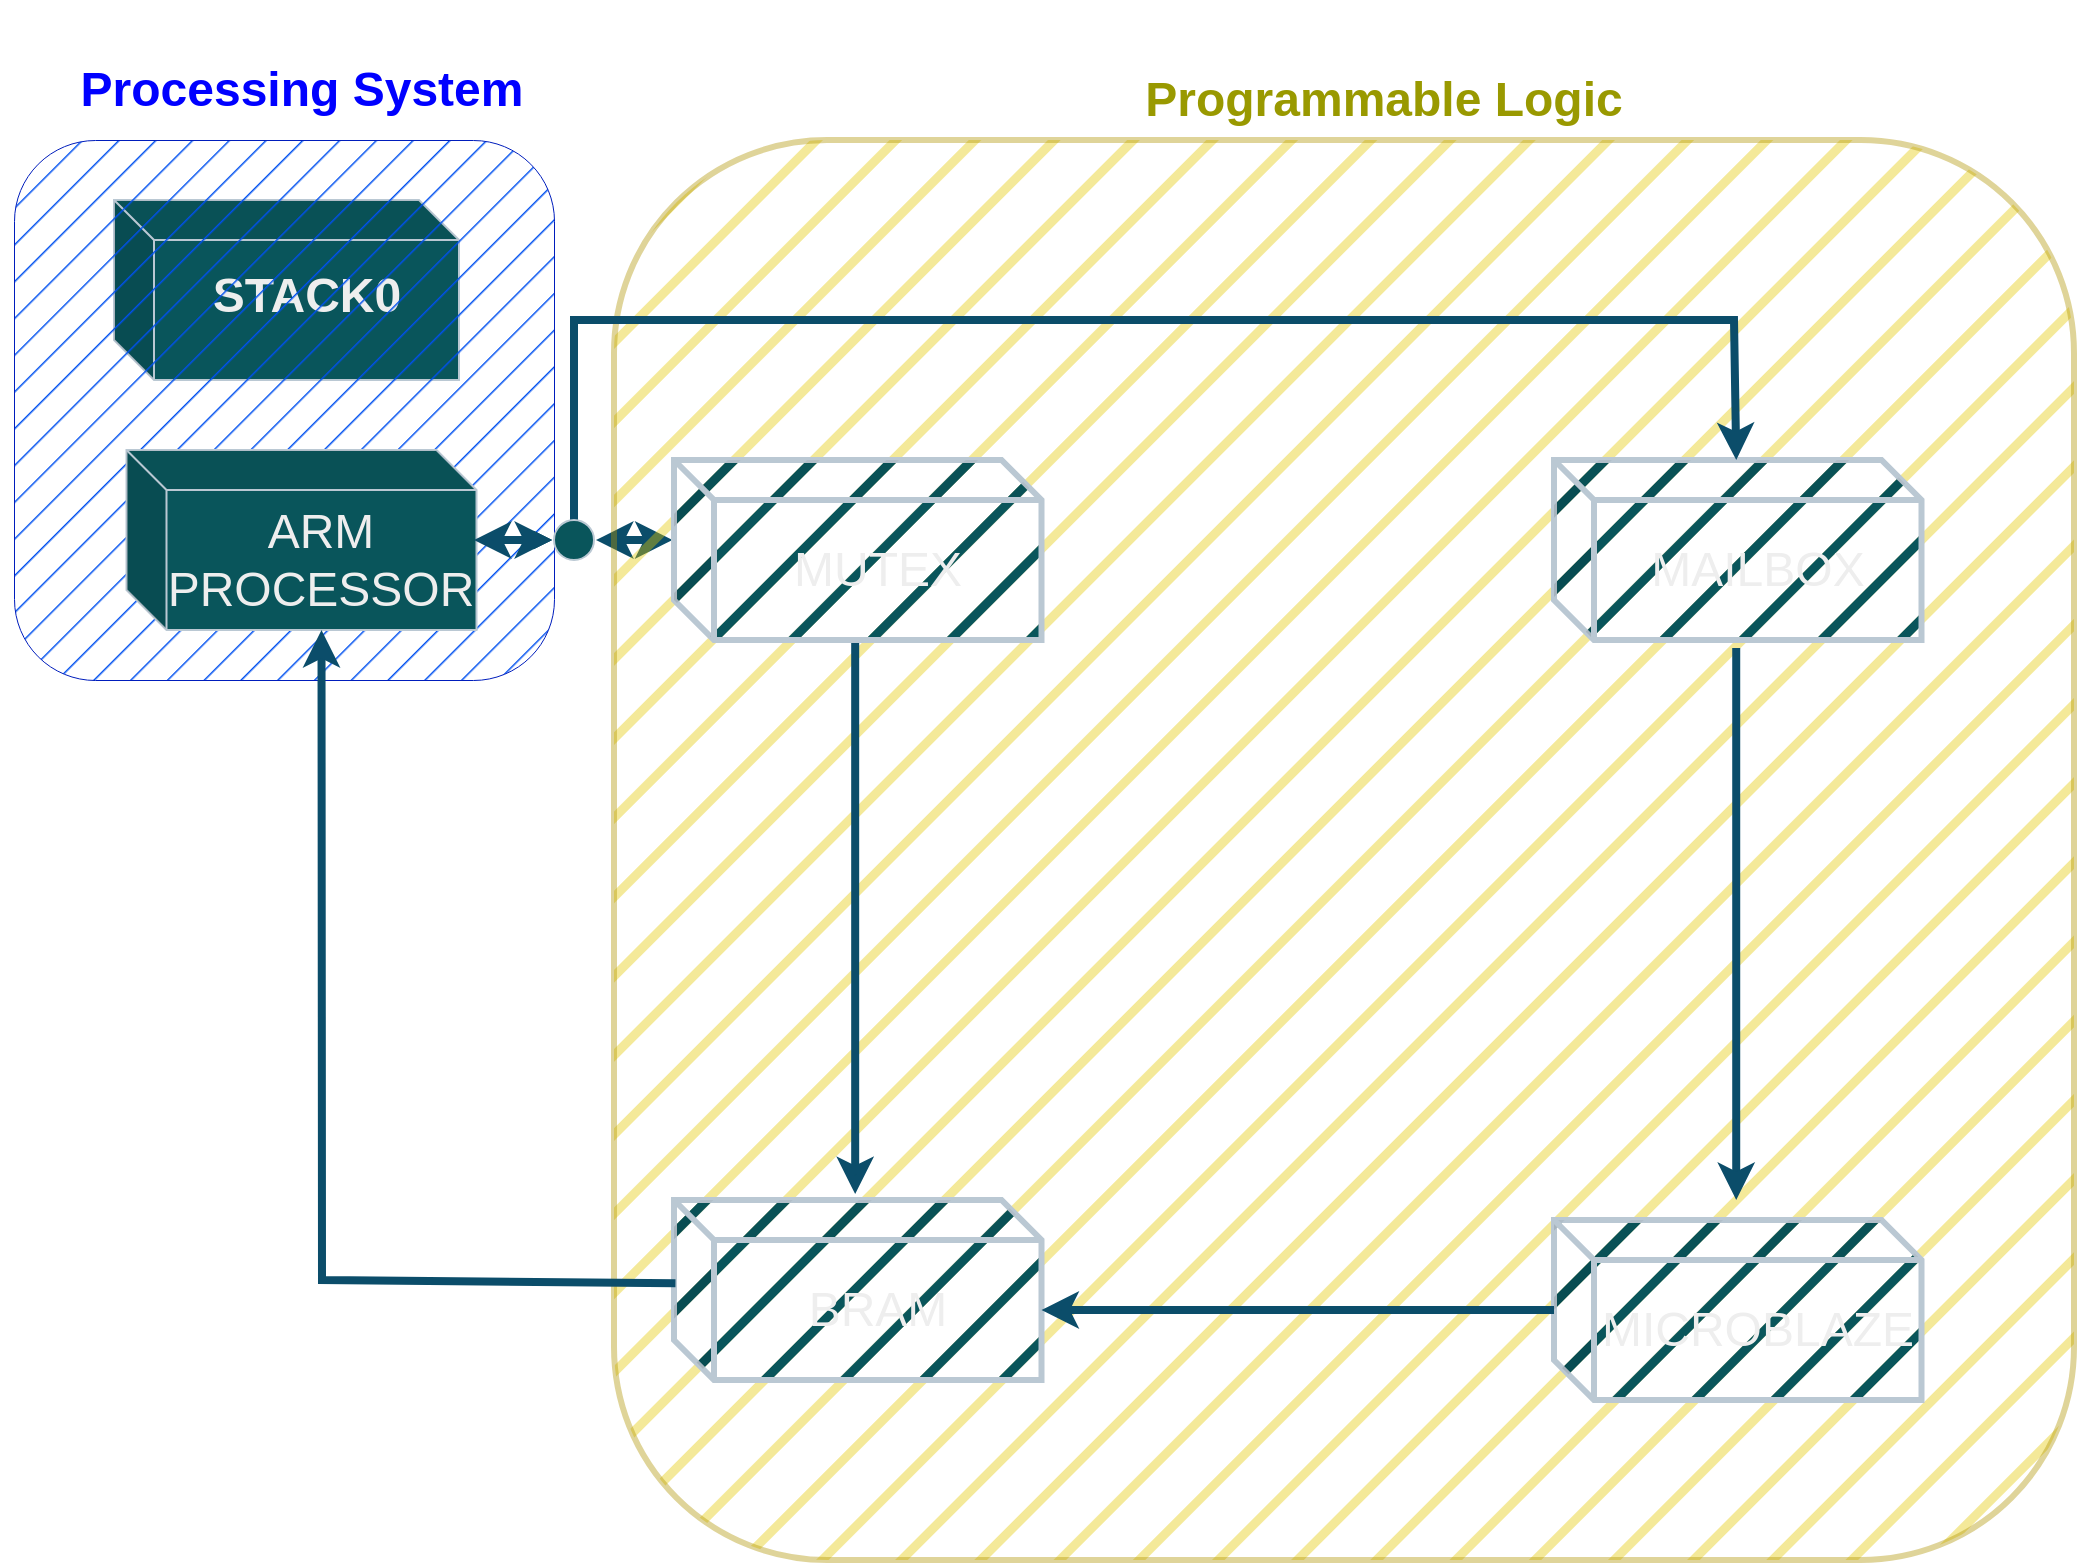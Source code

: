 <mxfile version="21.3.4" type="github">
  <diagram name="Page-1" id="gcy__Qb1ZBH2AbPkypAd">
    <mxGraphModel dx="1909" dy="1029" grid="1" gridSize="10" guides="1" tooltips="1" connect="1" arrows="1" fold="1" page="1" pageScale="1" pageWidth="850" pageHeight="1100" math="0" shadow="0">
      <root>
        <mxCell id="0" />
        <mxCell id="1" parent="0" />
        <mxCell id="jSiletz1S2egC7Go8O0c-2" value="&lt;div&gt;&lt;b&gt;&lt;font style=&quot;font-size: 24px;&quot;&gt;STACK0&lt;/font&gt;&lt;/b&gt;&lt;/div&gt;&lt;div&gt;&lt;b&gt;&lt;br&gt;&lt;/b&gt;&lt;/div&gt;" style="shape=cube;whiteSpace=wrap;html=1;boundedLbl=1;backgroundOutline=1;darkOpacity=0.05;darkOpacity2=0.1;fillStyle=auto;fillColor=#09555B;fontColor=#EEEEEE;strokeColor=#BAC8D3;labelBackgroundColor=none;" parent="1" vertex="1">
          <mxGeometry x="80" y="140" width="172.5" height="90" as="geometry" />
        </mxCell>
        <mxCell id="jSiletz1S2egC7Go8O0c-152" value="" style="whiteSpace=wrap;html=1;aspect=fixed;fillStyle=hatch;fillColor=#0050ef;fontColor=#ffffff;strokeColor=#001DBC;rounded=1;perimeterSpacing=10;strokeWidth=0.5;labelBackgroundColor=none;" parent="1" vertex="1">
          <mxGeometry x="30" y="110" width="270" height="270" as="geometry" />
        </mxCell>
        <mxCell id="jSiletz1S2egC7Go8O0c-154" value="&lt;font style=&quot;font-size: 24px;&quot; color=&quot;#0000ff&quot;&gt;&lt;b&gt;Processing System&lt;/b&gt;&lt;/font&gt;" style="text;html=1;strokeColor=none;fillColor=none;align=center;verticalAlign=middle;whiteSpace=wrap;rounded=0;fontColor=#EEEEEE;labelBackgroundColor=none;" parent="1" vertex="1">
          <mxGeometry x="23.75" y="40" width="300" height="90" as="geometry" />
        </mxCell>
        <mxCell id="77hCbqt62AJWyuLHv462-19" value="" style="edgeStyle=orthogonalEdgeStyle;rounded=0;orthogonalLoop=1;jettySize=auto;html=1;strokeColor=#0B4D6A;labelBackgroundColor=none;fontColor=default;" edge="1" parent="1" source="jSiletz1S2egC7Go8O0c-155" target="77hCbqt62AJWyuLHv462-13">
          <mxGeometry relative="1" as="geometry" />
        </mxCell>
        <mxCell id="77hCbqt62AJWyuLHv462-20" value="" style="edgeStyle=orthogonalEdgeStyle;rounded=0;orthogonalLoop=1;jettySize=auto;html=1;strokeColor=#0B4D6A;labelBackgroundColor=none;fontColor=default;" edge="1" parent="1" source="jSiletz1S2egC7Go8O0c-155" target="77hCbqt62AJWyuLHv462-13">
          <mxGeometry relative="1" as="geometry" />
        </mxCell>
        <mxCell id="jSiletz1S2egC7Go8O0c-155" value="&lt;font style=&quot;font-size: 24px;&quot;&gt;ARM PROCESSOR&lt;/font&gt;" style="shape=cube;whiteSpace=wrap;html=1;boundedLbl=1;backgroundOutline=1;darkOpacity=0.05;darkOpacity2=0.1;fillColor=#09555B;fontColor=#EEEEEE;strokeColor=#BAC8D3;labelBackgroundColor=none;" parent="1" vertex="1">
          <mxGeometry x="86.25" y="265" width="175" height="90" as="geometry" />
        </mxCell>
        <mxCell id="jSiletz1S2egC7Go8O0c-156" value="" style="endArrow=classic;startArrow=classic;html=1;rounded=0;entryX=-0.004;entryY=0.444;entryDx=0;entryDy=0;entryPerimeter=0;labelBackgroundColor=none;strokeColor=#0B4D6A;fontColor=default;strokeWidth=4;" parent="1" edge="1" target="77hCbqt62AJWyuLHv462-2" source="77hCbqt62AJWyuLHv462-13">
          <mxGeometry width="50" height="50" relative="1" as="geometry">
            <mxPoint x="260" y="315" as="sourcePoint" />
            <mxPoint x="360" y="315" as="targetPoint" />
            <Array as="points" />
          </mxGeometry>
        </mxCell>
        <mxCell id="jSiletz1S2egC7Go8O0c-159" value="" style="rounded=1;whiteSpace=wrap;html=1;fillColor=#e3c800;fontColor=#000000;strokeColor=#B09500;fillStyle=hatch;shadow=0;glass=0;strokeWidth=3;perimeterSpacing=20;labelBackgroundColor=none;opacity=40;" parent="1" vertex="1">
          <mxGeometry x="330" y="110" width="730" height="710" as="geometry" />
        </mxCell>
        <mxCell id="77hCbqt62AJWyuLHv462-10" style="edgeStyle=none;rounded=0;orthogonalLoop=1;jettySize=auto;html=1;exitX=0.493;exitY=1.011;exitDx=0;exitDy=0;exitPerimeter=0;entryX=0.493;entryY=-0.033;entryDx=0;entryDy=0;entryPerimeter=0;labelBackgroundColor=none;strokeColor=#0B4D6A;fontColor=default;strokeWidth=4;" edge="1" parent="1" source="77hCbqt62AJWyuLHv462-2" target="77hCbqt62AJWyuLHv462-4">
          <mxGeometry relative="1" as="geometry">
            <mxPoint x="450" y="370" as="sourcePoint" />
            <mxPoint x="451" y="620" as="targetPoint" />
          </mxGeometry>
        </mxCell>
        <mxCell id="77hCbqt62AJWyuLHv462-2" value="MUTEX" style="shape=cube;whiteSpace=wrap;html=1;boundedLbl=1;backgroundOutline=1;darkOpacity=0.05;darkOpacity2=0.1;fontSize=24;fillColor=#09555B;fontColor=#EEEEEE;strokeColor=#BAC8D3;fillStyle=hatch;strokeWidth=3;labelBackgroundColor=none;" vertex="1" parent="1">
          <mxGeometry x="360" y="270" width="183.75" height="90" as="geometry" />
        </mxCell>
        <mxCell id="77hCbqt62AJWyuLHv462-4" value="&lt;font style=&quot;font-size: 24px;&quot;&gt;BRAM&lt;/font&gt;" style="shape=cube;whiteSpace=wrap;html=1;boundedLbl=1;backgroundOutline=1;darkOpacity=0.05;darkOpacity2=0.1;fillColor=#09555B;strokeColor=#BAC8D3;strokeWidth=3;fillStyle=hatch;fontColor=#EEEEEE;labelBackgroundColor=none;" vertex="1" parent="1">
          <mxGeometry x="360" y="640" width="183.75" height="90" as="geometry" />
        </mxCell>
        <mxCell id="77hCbqt62AJWyuLHv462-5" value="&lt;font style=&quot;font-size: 24px;&quot;&gt;MICROBLAZE&lt;/font&gt;" style="shape=cube;whiteSpace=wrap;html=1;boundedLbl=1;backgroundOutline=1;darkOpacity=0.05;darkOpacity2=0.1;labelBackgroundColor=none;fillColor=#09555B;strokeColor=#BAC8D3;fontColor=#EEEEEE;fillStyle=hatch;strokeWidth=3;" vertex="1" parent="1">
          <mxGeometry x="800" y="650" width="183.75" height="90" as="geometry" />
        </mxCell>
        <mxCell id="77hCbqt62AJWyuLHv462-6" value="MAILBOX" style="shape=cube;whiteSpace=wrap;html=1;boundedLbl=1;backgroundOutline=1;darkOpacity=0.05;darkOpacity2=0.1;fontSize=24;fillColor=#09555B;fontColor=#EEEEEE;strokeColor=#BAC8D3;fillStyle=hatch;strokeWidth=3;labelBackgroundColor=none;" vertex="1" parent="1">
          <mxGeometry x="800" y="270" width="183.75" height="90" as="geometry" />
        </mxCell>
        <mxCell id="77hCbqt62AJWyuLHv462-12" value="" style="endArrow=classic;html=1;rounded=0;labelBackgroundColor=none;strokeColor=#0B4D6A;fontColor=default;strokeWidth=4;" edge="1" parent="1" target="77hCbqt62AJWyuLHv462-6">
          <mxGeometry width="50" height="50" relative="1" as="geometry">
            <mxPoint x="310" y="310" as="sourcePoint" />
            <mxPoint x="360" y="260" as="targetPoint" />
            <Array as="points">
              <mxPoint x="310" y="200" />
              <mxPoint x="890" y="200" />
            </Array>
          </mxGeometry>
        </mxCell>
        <mxCell id="77hCbqt62AJWyuLHv462-14" value="" style="endArrow=classic;startArrow=classic;html=1;rounded=0;labelBackgroundColor=none;strokeColor=#0B4D6A;fontColor=default;strokeWidth=4;" edge="1" parent="1" target="77hCbqt62AJWyuLHv462-13">
          <mxGeometry width="50" height="50" relative="1" as="geometry">
            <mxPoint x="260" y="310" as="sourcePoint" />
            <mxPoint x="360" y="315" as="targetPoint" />
            <Array as="points" />
          </mxGeometry>
        </mxCell>
        <mxCell id="77hCbqt62AJWyuLHv462-13" value="" style="ellipse;whiteSpace=wrap;html=1;aspect=fixed;labelBackgroundColor=none;fillColor=#09555B;strokeColor=#BAC8D3;fontColor=#EEEEEE;strokeWidth=1;fillStyle=auto;perimeterSpacing=1;shadow=0;" vertex="1" parent="1">
          <mxGeometry x="300" y="300" width="20" height="20" as="geometry" />
        </mxCell>
        <mxCell id="77hCbqt62AJWyuLHv462-17" value="&lt;font color=&quot;#999900&quot;&gt;&lt;b&gt;&lt;font style=&quot;font-size: 24px;&quot;&gt;Programmable Logic&lt;/font&gt;&lt;/b&gt;&lt;/font&gt;" style="text;html=1;strokeColor=none;fillColor=none;align=center;verticalAlign=middle;whiteSpace=wrap;rounded=0;labelBackgroundColor=none;fontColor=#EEEEEE;" vertex="1" parent="1">
          <mxGeometry x="430" y="50" width="570" height="80" as="geometry" />
        </mxCell>
        <mxCell id="77hCbqt62AJWyuLHv462-21" style="edgeStyle=none;rounded=0;orthogonalLoop=1;jettySize=auto;html=1;exitX=0.493;exitY=1.011;exitDx=0;exitDy=0;exitPerimeter=0;entryX=0.493;entryY=-0.033;entryDx=0;entryDy=0;entryPerimeter=0;labelBackgroundColor=none;strokeColor=#0B4D6A;fontColor=default;strokeWidth=4;" edge="1" parent="1">
          <mxGeometry relative="1" as="geometry">
            <mxPoint x="891.11" y="364" as="sourcePoint" />
            <mxPoint x="891.11" y="640" as="targetPoint" />
          </mxGeometry>
        </mxCell>
        <mxCell id="77hCbqt62AJWyuLHv462-23" value="" style="endArrow=classic;html=1;rounded=0;strokeColor=#0B4D6A;entryX=0;entryY=0;entryDx=183.75;entryDy=55;entryPerimeter=0;strokeWidth=4;" edge="1" parent="1" source="77hCbqt62AJWyuLHv462-5" target="77hCbqt62AJWyuLHv462-4">
          <mxGeometry width="50" height="50" relative="1" as="geometry">
            <mxPoint x="730" y="680" as="sourcePoint" />
            <mxPoint x="500" y="640" as="targetPoint" />
            <Array as="points" />
          </mxGeometry>
        </mxCell>
        <mxCell id="77hCbqt62AJWyuLHv462-26" value="" style="endArrow=classic;html=1;rounded=0;labelBackgroundColor=none;strokeColor=#0B4D6A;fontColor=default;strokeWidth=4;exitX=0.004;exitY=0.463;exitDx=0;exitDy=0;exitPerimeter=0;entryX=0;entryY=0;entryDx=97.5;entryDy=90;entryPerimeter=0;" edge="1" parent="1" source="77hCbqt62AJWyuLHv462-4" target="jSiletz1S2egC7Go8O0c-155">
          <mxGeometry width="50" height="50" relative="1" as="geometry">
            <mxPoint x="135" y="710" as="sourcePoint" />
            <mxPoint x="716" y="670" as="targetPoint" />
            <Array as="points">
              <mxPoint x="184" y="680" />
            </Array>
          </mxGeometry>
        </mxCell>
      </root>
    </mxGraphModel>
  </diagram>
</mxfile>
